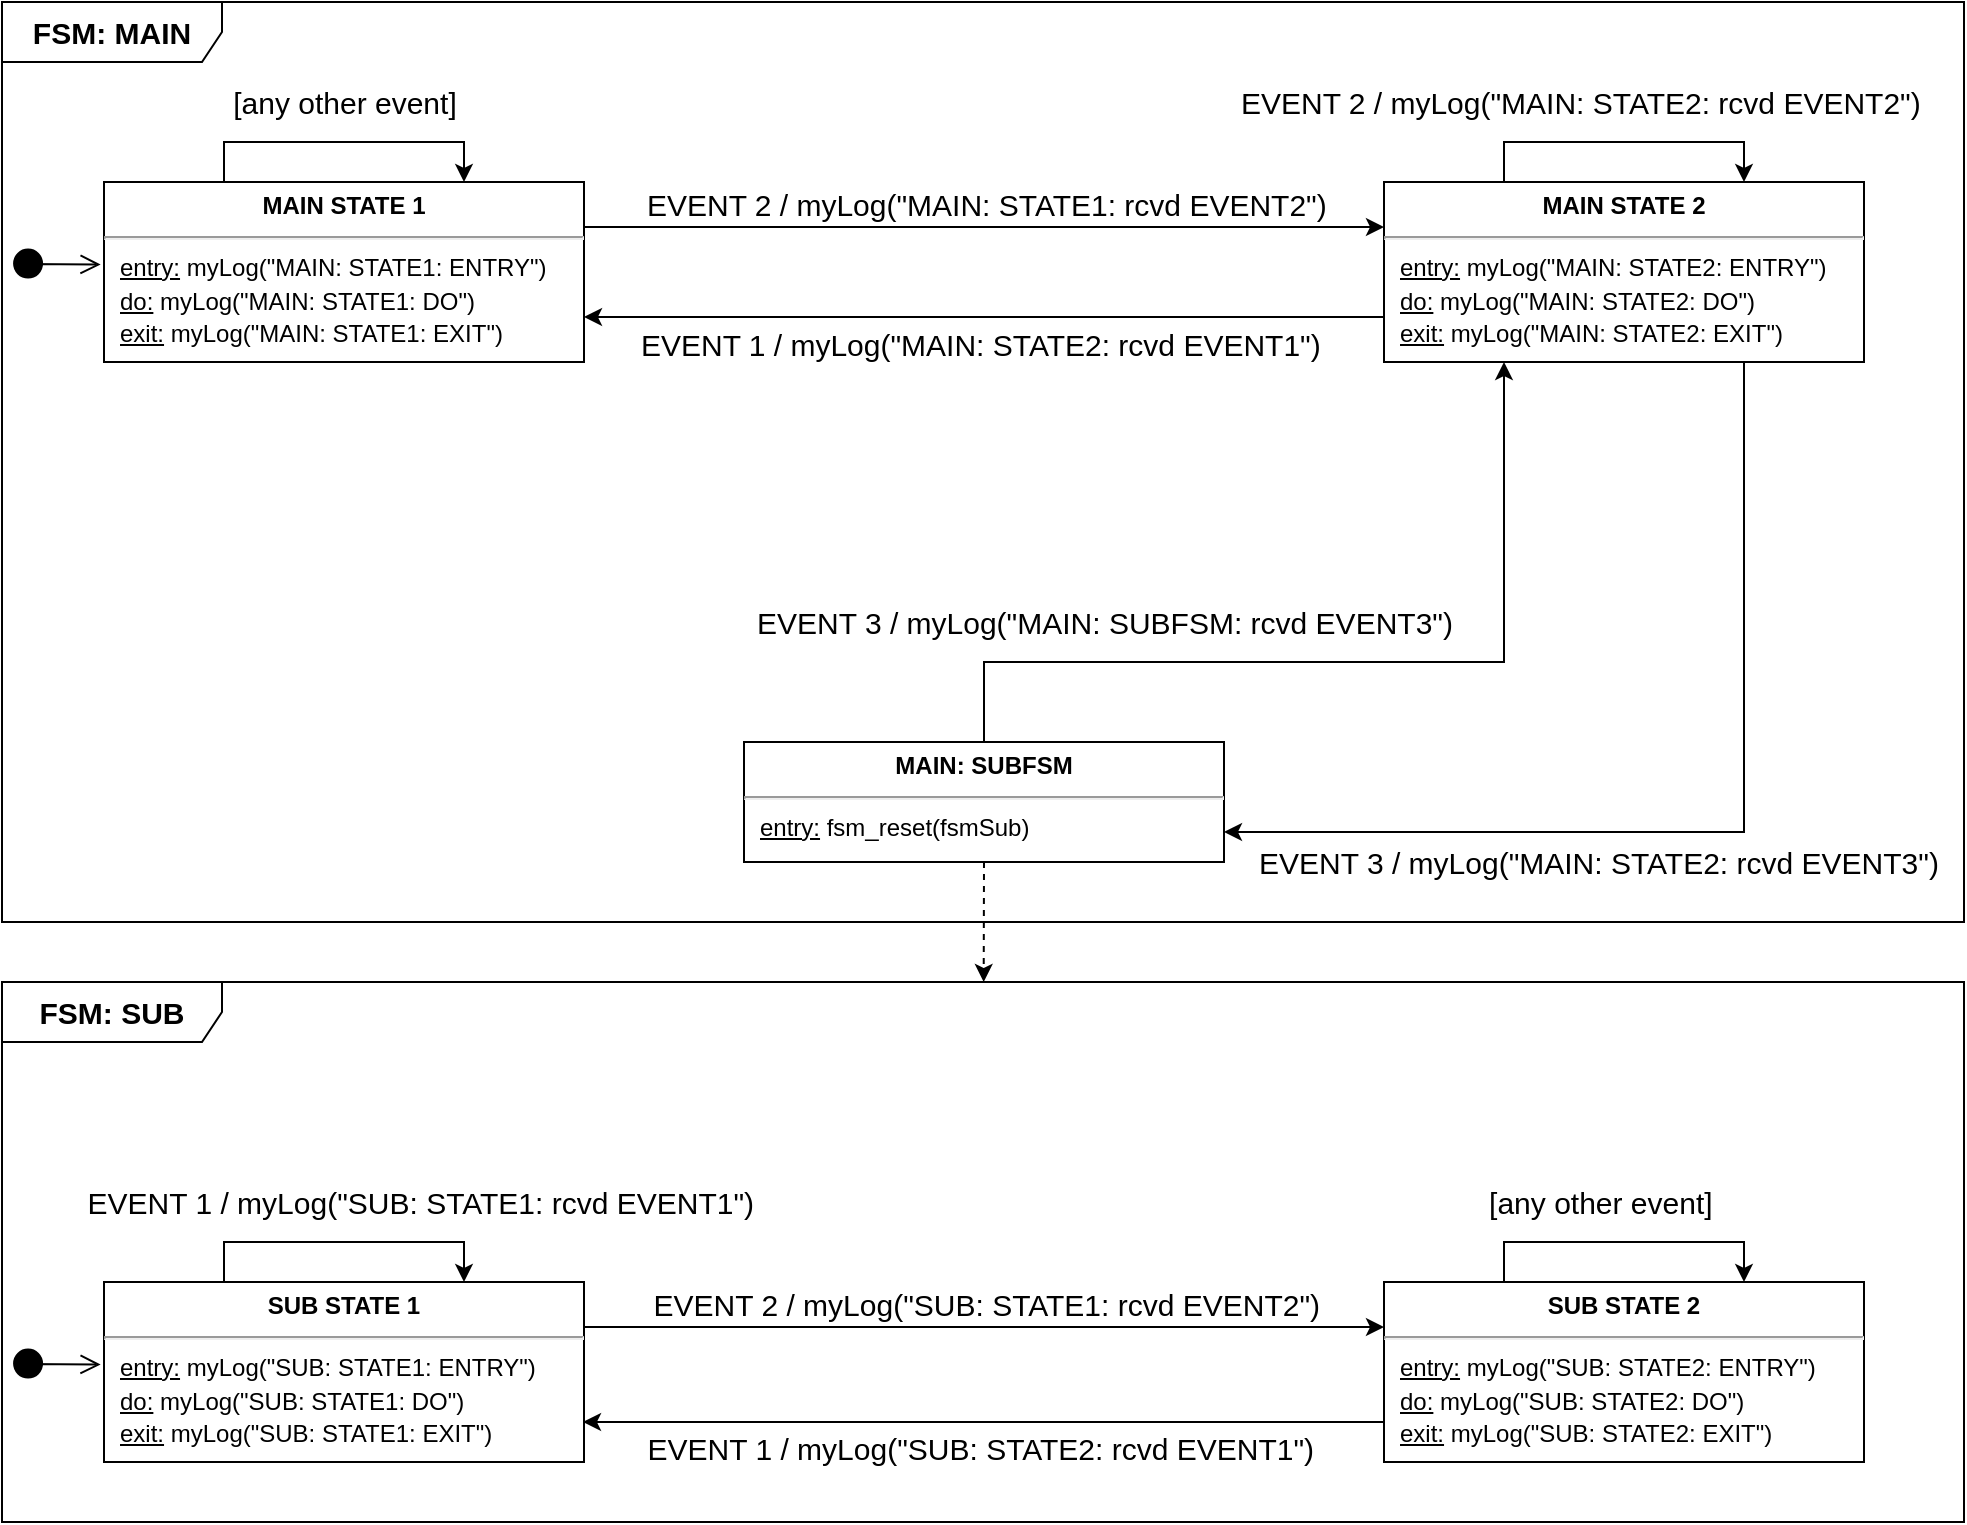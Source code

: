 <mxfile version="20.8.10" type="device"><diagram id="C5RBs43oDa-KdzZeNtuy" name="Page-1"><mxGraphModel dx="1195" dy="697" grid="1" gridSize="10" guides="1" tooltips="1" connect="1" arrows="1" fold="1" page="1" pageScale="1" pageWidth="827" pageHeight="1169" math="0" shadow="0"><root><mxCell id="WIyWlLk6GJQsqaUBKTNV-0"/><mxCell id="WIyWlLk6GJQsqaUBKTNV-1" parent="WIyWlLk6GJQsqaUBKTNV-0"/><mxCell id="xhVqVRl-4ypVNJdm3k5i-37" value="&lt;b&gt;&lt;font style=&quot;font-size: 15px;&quot;&gt;FSM: SUB&lt;/font&gt;&lt;/b&gt;" style="shape=umlFrame;whiteSpace=wrap;html=1;width=110;height=30;" vertex="1" parent="WIyWlLk6GJQsqaUBKTNV-1"><mxGeometry x="29" y="720" width="981" height="270" as="geometry"/></mxCell><mxCell id="xhVqVRl-4ypVNJdm3k5i-5" value="&lt;b&gt;&lt;font style=&quot;font-size: 15px;&quot;&gt;FSM: MAIN&lt;/font&gt;&lt;/b&gt;" style="shape=umlFrame;whiteSpace=wrap;html=1;width=110;height=30;" vertex="1" parent="WIyWlLk6GJQsqaUBKTNV-1"><mxGeometry x="29" y="230" width="981" height="460" as="geometry"/></mxCell><mxCell id="xhVqVRl-4ypVNJdm3k5i-6" value="" style="html=1;verticalAlign=bottom;startArrow=circle;startFill=1;endArrow=open;startSize=6;endSize=8;rounded=0;entryX=-0.007;entryY=0.459;entryDx=0;entryDy=0;entryPerimeter=0;" edge="1" parent="WIyWlLk6GJQsqaUBKTNV-1" target="xhVqVRl-4ypVNJdm3k5i-7"><mxGeometry width="80" relative="1" as="geometry"><mxPoint x="50" y="360" as="sourcePoint"/><mxPoint x="235" y="250" as="targetPoint"/><Array as="points"><mxPoint x="40" y="361"/></Array></mxGeometry></mxCell><mxCell id="xhVqVRl-4ypVNJdm3k5i-16" value="[any other event]" style="edgeStyle=elbowEdgeStyle;rounded=0;orthogonalLoop=1;jettySize=auto;html=1;exitX=0.25;exitY=0;exitDx=0;exitDy=0;fontSize=15;entryX=0.75;entryY=0;entryDx=0;entryDy=0;" edge="1" parent="WIyWlLk6GJQsqaUBKTNV-1" source="xhVqVRl-4ypVNJdm3k5i-7" target="xhVqVRl-4ypVNJdm3k5i-7"><mxGeometry y="20" relative="1" as="geometry"><mxPoint x="210" y="270" as="targetPoint"/><Array as="points"><mxPoint x="200" y="300"/><mxPoint x="170" y="280"/></Array><mxPoint as="offset"/></mxGeometry></mxCell><mxCell id="xhVqVRl-4ypVNJdm3k5i-7" value="&lt;p style=&quot;margin: 4px 0px 0px; text-align: center; line-height: 140%;&quot;&gt;&lt;b style=&quot;&quot;&gt;MAIN STATE 1&lt;/b&gt;&lt;/p&gt;&lt;hr style=&quot;line-height: 140%;&quot;&gt;&lt;p style=&quot;margin: 0px 0px 0px 8px; line-height: 140%;&quot;&gt;&lt;u&gt;entry:&lt;/u&gt;&amp;nbsp;myLog(&quot;MAIN: STATE1: ENTRY&quot;)&lt;br&gt;&lt;u&gt;do:&lt;/u&gt; myLog(&quot;MAIN: STATE1: DO&quot;)&lt;br&gt;&lt;u&gt;exit:&lt;/u&gt; myLog(&quot;MAIN: STATE1: EXIT&quot;)&lt;/p&gt;" style="verticalAlign=top;align=left;overflow=fill;fontSize=12;fontFamily=Helvetica;html=1;" vertex="1" parent="WIyWlLk6GJQsqaUBKTNV-1"><mxGeometry x="80" y="320" width="240" height="90" as="geometry"/></mxCell><mxCell id="xhVqVRl-4ypVNJdm3k5i-10" value="" style="endArrow=classic;html=1;rounded=0;fontSize=15;exitX=1;exitY=0.25;exitDx=0;exitDy=0;entryX=0;entryY=0.25;entryDx=0;entryDy=0;" edge="1" parent="WIyWlLk6GJQsqaUBKTNV-1" source="xhVqVRl-4ypVNJdm3k5i-7" target="xhVqVRl-4ypVNJdm3k5i-12"><mxGeometry width="50" height="50" relative="1" as="geometry"><mxPoint x="480" y="440" as="sourcePoint"/><mxPoint x="520" y="365" as="targetPoint"/></mxGeometry></mxCell><mxCell id="xhVqVRl-4ypVNJdm3k5i-11" value="EVENT 2 / myLog(&quot;MAIN: STATE1: rcvd EVENT2&quot;)&amp;nbsp;" style="edgeLabel;html=1;align=center;verticalAlign=middle;resizable=0;points=[];fontSize=15;" vertex="1" connectable="0" parent="xhVqVRl-4ypVNJdm3k5i-10"><mxGeometry x="0.224" relative="1" as="geometry"><mxPoint x="-42" y="-12" as="offset"/></mxGeometry></mxCell><mxCell id="xhVqVRl-4ypVNJdm3k5i-19" style="edgeStyle=elbowEdgeStyle;rounded=0;orthogonalLoop=1;jettySize=auto;html=1;exitX=0.75;exitY=1;exitDx=0;exitDy=0;entryX=1;entryY=0.75;entryDx=0;entryDy=0;fontSize=15;" edge="1" parent="WIyWlLk6GJQsqaUBKTNV-1" source="xhVqVRl-4ypVNJdm3k5i-12" target="xhVqVRl-4ypVNJdm3k5i-18"><mxGeometry relative="1" as="geometry"><Array as="points"><mxPoint x="900" y="500"/><mxPoint x="880" y="430"/><mxPoint x="940" y="520"/></Array></mxGeometry></mxCell><mxCell id="xhVqVRl-4ypVNJdm3k5i-20" value="EVENT 3 / myLog(&quot;MAIN: STATE2: rcvd EVENT3&quot;)" style="edgeLabel;html=1;align=center;verticalAlign=middle;resizable=0;points=[];fontSize=15;" vertex="1" connectable="0" parent="xhVqVRl-4ypVNJdm3k5i-19"><mxGeometry x="0.469" relative="1" as="geometry"><mxPoint x="55" y="15" as="offset"/></mxGeometry></mxCell><mxCell id="xhVqVRl-4ypVNJdm3k5i-12" value="&lt;p style=&quot;margin: 4px 0px 0px; text-align: center; line-height: 140%;&quot;&gt;&lt;b style=&quot;&quot;&gt;MAIN STATE 2&lt;/b&gt;&lt;/p&gt;&lt;hr style=&quot;line-height: 140%;&quot;&gt;&lt;p style=&quot;margin: 0px 0px 0px 8px; line-height: 140%;&quot;&gt;&lt;u&gt;entry:&lt;/u&gt;&amp;nbsp;myLog(&quot;MAIN: STATE2: ENTRY&quot;)&lt;br&gt;&lt;u&gt;do:&lt;/u&gt; myLog(&quot;MAIN: STATE2: DO&quot;)&lt;br&gt;&lt;u&gt;exit:&lt;/u&gt; myLog(&quot;MAIN: STATE2: EXIT&quot;)&lt;/p&gt;" style="verticalAlign=top;align=left;overflow=fill;fontSize=12;fontFamily=Helvetica;html=1;" vertex="1" parent="WIyWlLk6GJQsqaUBKTNV-1"><mxGeometry x="720" y="320" width="240" height="90" as="geometry"/></mxCell><mxCell id="xhVqVRl-4ypVNJdm3k5i-13" value="" style="endArrow=classic;html=1;rounded=0;fontSize=15;exitX=0;exitY=0.75;exitDx=0;exitDy=0;entryX=1;entryY=0.75;entryDx=0;entryDy=0;" edge="1" parent="WIyWlLk6GJQsqaUBKTNV-1" source="xhVqVRl-4ypVNJdm3k5i-12" target="xhVqVRl-4ypVNJdm3k5i-7"><mxGeometry width="50" height="50" relative="1" as="geometry"><mxPoint x="330" y="450" as="sourcePoint"/><mxPoint x="730" y="450" as="targetPoint"/></mxGeometry></mxCell><mxCell id="xhVqVRl-4ypVNJdm3k5i-14" value="EVENT 1 / myLog(&quot;MAIN: STATE2: rcvd EVENT1&quot;)&amp;nbsp;" style="edgeLabel;html=1;align=center;verticalAlign=middle;resizable=0;points=[];fontSize=15;" vertex="1" connectable="0" parent="xhVqVRl-4ypVNJdm3k5i-13"><mxGeometry x="0.224" relative="1" as="geometry"><mxPoint x="45" y="13" as="offset"/></mxGeometry></mxCell><mxCell id="xhVqVRl-4ypVNJdm3k5i-17" value="EVENT 2 / myLog(&quot;MAIN: STATE2: rcvd EVENT2&quot;)&amp;nbsp;" style="edgeStyle=elbowEdgeStyle;rounded=0;orthogonalLoop=1;jettySize=auto;html=1;exitX=0.25;exitY=0;exitDx=0;exitDy=0;fontSize=15;entryX=0.75;entryY=0;entryDx=0;entryDy=0;" edge="1" parent="WIyWlLk6GJQsqaUBKTNV-1" source="xhVqVRl-4ypVNJdm3k5i-12" target="xhVqVRl-4ypVNJdm3k5i-12"><mxGeometry x="-0.25" y="20" relative="1" as="geometry"><mxPoint x="870" y="290" as="targetPoint"/><mxPoint x="860" y="240" as="sourcePoint"/><Array as="points"><mxPoint x="840" y="300"/><mxPoint x="920" y="220"/><mxPoint x="890" y="200"/></Array><mxPoint as="offset"/></mxGeometry></mxCell><mxCell id="xhVqVRl-4ypVNJdm3k5i-21" style="edgeStyle=elbowEdgeStyle;rounded=0;orthogonalLoop=1;jettySize=auto;html=1;exitX=0.5;exitY=0;exitDx=0;exitDy=0;fontSize=15;entryX=0.25;entryY=1;entryDx=0;entryDy=0;elbow=vertical;" edge="1" parent="WIyWlLk6GJQsqaUBKTNV-1" source="xhVqVRl-4ypVNJdm3k5i-18" target="xhVqVRl-4ypVNJdm3k5i-12"><mxGeometry relative="1" as="geometry"><mxPoint x="760" y="480" as="targetPoint"/><Array as="points"><mxPoint x="710" y="560"/></Array></mxGeometry></mxCell><mxCell id="xhVqVRl-4ypVNJdm3k5i-22" value="EVENT 3 / myLog(&quot;MAIN: SUBFSM: rcvd EVENT3&quot;)" style="edgeLabel;html=1;align=center;verticalAlign=middle;resizable=0;points=[];fontSize=15;" vertex="1" connectable="0" parent="xhVqVRl-4ypVNJdm3k5i-21"><mxGeometry x="-0.333" y="2" relative="1" as="geometry"><mxPoint x="-50" y="-18" as="offset"/></mxGeometry></mxCell><mxCell id="xhVqVRl-4ypVNJdm3k5i-18" value="&lt;p style=&quot;margin: 4px 0px 0px; text-align: center; line-height: 140%;&quot;&gt;&lt;b style=&quot;&quot;&gt;MAIN: SUBFSM&lt;/b&gt;&lt;/p&gt;&lt;hr style=&quot;line-height: 140%;&quot;&gt;&lt;p style=&quot;margin: 0px 0px 0px 8px; line-height: 140%;&quot;&gt;&lt;u style=&quot;border-color: var(--border-color);&quot;&gt;entry:&lt;/u&gt;&amp;nbsp;fsm_reset(fsmSub)&lt;br&gt;&lt;/p&gt;" style="verticalAlign=top;align=left;overflow=fill;fontSize=12;fontFamily=Helvetica;html=1;" vertex="1" parent="WIyWlLk6GJQsqaUBKTNV-1"><mxGeometry x="400" y="600" width="240" height="60" as="geometry"/></mxCell><mxCell id="xhVqVRl-4ypVNJdm3k5i-27" value="" style="html=1;verticalAlign=bottom;startArrow=circle;startFill=1;endArrow=open;startSize=6;endSize=8;rounded=0;entryX=-0.007;entryY=0.459;entryDx=0;entryDy=0;entryPerimeter=0;" edge="1" parent="WIyWlLk6GJQsqaUBKTNV-1" target="xhVqVRl-4ypVNJdm3k5i-29"><mxGeometry width="80" relative="1" as="geometry"><mxPoint x="50" y="910" as="sourcePoint"/><mxPoint x="235" y="800" as="targetPoint"/><Array as="points"><mxPoint x="40" y="911"/></Array></mxGeometry></mxCell><mxCell id="xhVqVRl-4ypVNJdm3k5i-28" value="EVENT 1 / myLog(&quot;SUB: STATE1: rcvd EVENT1&quot;)&amp;nbsp;" style="edgeStyle=elbowEdgeStyle;rounded=0;orthogonalLoop=1;jettySize=auto;html=1;exitX=0.25;exitY=0;exitDx=0;exitDy=0;fontSize=15;entryX=0.75;entryY=0;entryDx=0;entryDy=0;" edge="1" parent="WIyWlLk6GJQsqaUBKTNV-1" source="xhVqVRl-4ypVNJdm3k5i-29" target="xhVqVRl-4ypVNJdm3k5i-29"><mxGeometry x="0.5" y="20" relative="1" as="geometry"><mxPoint x="210" y="820" as="targetPoint"/><Array as="points"><mxPoint x="200" y="850"/><mxPoint x="170" y="830"/></Array><mxPoint as="offset"/></mxGeometry></mxCell><mxCell id="xhVqVRl-4ypVNJdm3k5i-29" value="&lt;p style=&quot;margin: 4px 0px 0px; text-align: center; line-height: 140%;&quot;&gt;&lt;b style=&quot;&quot;&gt;SUB STATE 1&lt;/b&gt;&lt;/p&gt;&lt;hr style=&quot;line-height: 140%;&quot;&gt;&lt;p style=&quot;margin: 0px 0px 0px 8px; line-height: 140%;&quot;&gt;&lt;u&gt;entry:&lt;/u&gt;&amp;nbsp;myLog(&quot;SUB: STATE1: ENTRY&quot;)&lt;br&gt;&lt;u&gt;do:&lt;/u&gt; myLog(&quot;SUB: STATE1: DO&quot;)&lt;br&gt;&lt;u&gt;exit:&lt;/u&gt; myLog(&quot;SUB: STATE1: EXIT&quot;)&lt;/p&gt;" style="verticalAlign=top;align=left;overflow=fill;fontSize=12;fontFamily=Helvetica;html=1;" vertex="1" parent="WIyWlLk6GJQsqaUBKTNV-1"><mxGeometry x="80" y="870" width="240" height="90" as="geometry"/></mxCell><mxCell id="xhVqVRl-4ypVNJdm3k5i-30" value="" style="endArrow=classic;html=1;rounded=0;fontSize=15;exitX=1;exitY=0.25;exitDx=0;exitDy=0;entryX=0;entryY=0.25;entryDx=0;entryDy=0;" edge="1" parent="WIyWlLk6GJQsqaUBKTNV-1" source="xhVqVRl-4ypVNJdm3k5i-29" target="xhVqVRl-4ypVNJdm3k5i-32"><mxGeometry width="50" height="50" relative="1" as="geometry"><mxPoint x="480" y="990" as="sourcePoint"/><mxPoint x="520" y="915" as="targetPoint"/></mxGeometry></mxCell><mxCell id="xhVqVRl-4ypVNJdm3k5i-31" value="EVENT 2 / myLog(&quot;SUB: STATE1: rcvd EVENT2&quot;)&amp;nbsp;" style="edgeLabel;html=1;align=center;verticalAlign=middle;resizable=0;points=[];fontSize=15;" vertex="1" connectable="0" parent="xhVqVRl-4ypVNJdm3k5i-30"><mxGeometry x="0.224" relative="1" as="geometry"><mxPoint x="-42" y="-12" as="offset"/></mxGeometry></mxCell><mxCell id="xhVqVRl-4ypVNJdm3k5i-32" value="&lt;p style=&quot;margin: 4px 0px 0px; text-align: center; line-height: 140%;&quot;&gt;&lt;b style=&quot;&quot;&gt;SUB STATE 2&lt;/b&gt;&lt;/p&gt;&lt;hr style=&quot;line-height: 140%;&quot;&gt;&lt;p style=&quot;margin: 0px 0px 0px 8px; line-height: 140%;&quot;&gt;&lt;u&gt;entry:&lt;/u&gt;&amp;nbsp;myLog(&quot;SUB: STATE2: ENTRY&quot;)&lt;br&gt;&lt;u&gt;do:&lt;/u&gt; myLog(&quot;SUB: STATE2: DO&quot;)&lt;br&gt;&lt;u&gt;exit:&lt;/u&gt; myLog(&quot;SUB: STATE2: EXIT&quot;)&lt;/p&gt;" style="verticalAlign=top;align=left;overflow=fill;fontSize=12;fontFamily=Helvetica;html=1;" vertex="1" parent="WIyWlLk6GJQsqaUBKTNV-1"><mxGeometry x="720" y="870" width="240" height="90" as="geometry"/></mxCell><mxCell id="xhVqVRl-4ypVNJdm3k5i-34" value="[any other event]&amp;nbsp;" style="edgeStyle=elbowEdgeStyle;rounded=0;orthogonalLoop=1;jettySize=auto;html=1;exitX=0.25;exitY=0;exitDx=0;exitDy=0;fontSize=15;entryX=0.75;entryY=0;entryDx=0;entryDy=0;" edge="1" parent="WIyWlLk6GJQsqaUBKTNV-1" source="xhVqVRl-4ypVNJdm3k5i-32" target="xhVqVRl-4ypVNJdm3k5i-32"><mxGeometry x="-0.125" y="20" relative="1" as="geometry"><mxPoint x="870" y="840" as="targetPoint"/><mxPoint x="860" y="790" as="sourcePoint"/><Array as="points"><mxPoint x="840" y="850"/><mxPoint x="920" y="770"/><mxPoint x="890" y="750"/></Array><mxPoint as="offset"/></mxGeometry></mxCell><mxCell id="xhVqVRl-4ypVNJdm3k5i-35" value="" style="endArrow=classic;html=1;rounded=0;fontSize=15;exitX=0;exitY=0.75;exitDx=0;exitDy=0;entryX=1;entryY=0.75;entryDx=0;entryDy=0;" edge="1" parent="WIyWlLk6GJQsqaUBKTNV-1"><mxGeometry width="50" height="50" relative="1" as="geometry"><mxPoint x="719.5" y="940" as="sourcePoint"/><mxPoint x="319.5" y="940" as="targetPoint"/></mxGeometry></mxCell><mxCell id="xhVqVRl-4ypVNJdm3k5i-36" value="EVENT 1 / myLog(&quot;SUB: STATE2: rcvd EVENT1&quot;)&amp;nbsp;" style="edgeLabel;html=1;align=center;verticalAlign=middle;resizable=0;points=[];fontSize=15;" vertex="1" connectable="0" parent="xhVqVRl-4ypVNJdm3k5i-35"><mxGeometry x="0.224" relative="1" as="geometry"><mxPoint x="45" y="13" as="offset"/></mxGeometry></mxCell><mxCell id="xhVqVRl-4ypVNJdm3k5i-38" value="" style="endArrow=classic;html=1;rounded=0;fontSize=15;exitX=0.5;exitY=1;exitDx=0;exitDy=0;dashed=1;" edge="1" parent="WIyWlLk6GJQsqaUBKTNV-1" source="xhVqVRl-4ypVNJdm3k5i-18" target="xhVqVRl-4ypVNJdm3k5i-37"><mxGeometry width="50" height="50" relative="1" as="geometry"><mxPoint x="600" y="750" as="sourcePoint"/><mxPoint x="650" y="700" as="targetPoint"/></mxGeometry></mxCell></root></mxGraphModel></diagram></mxfile>